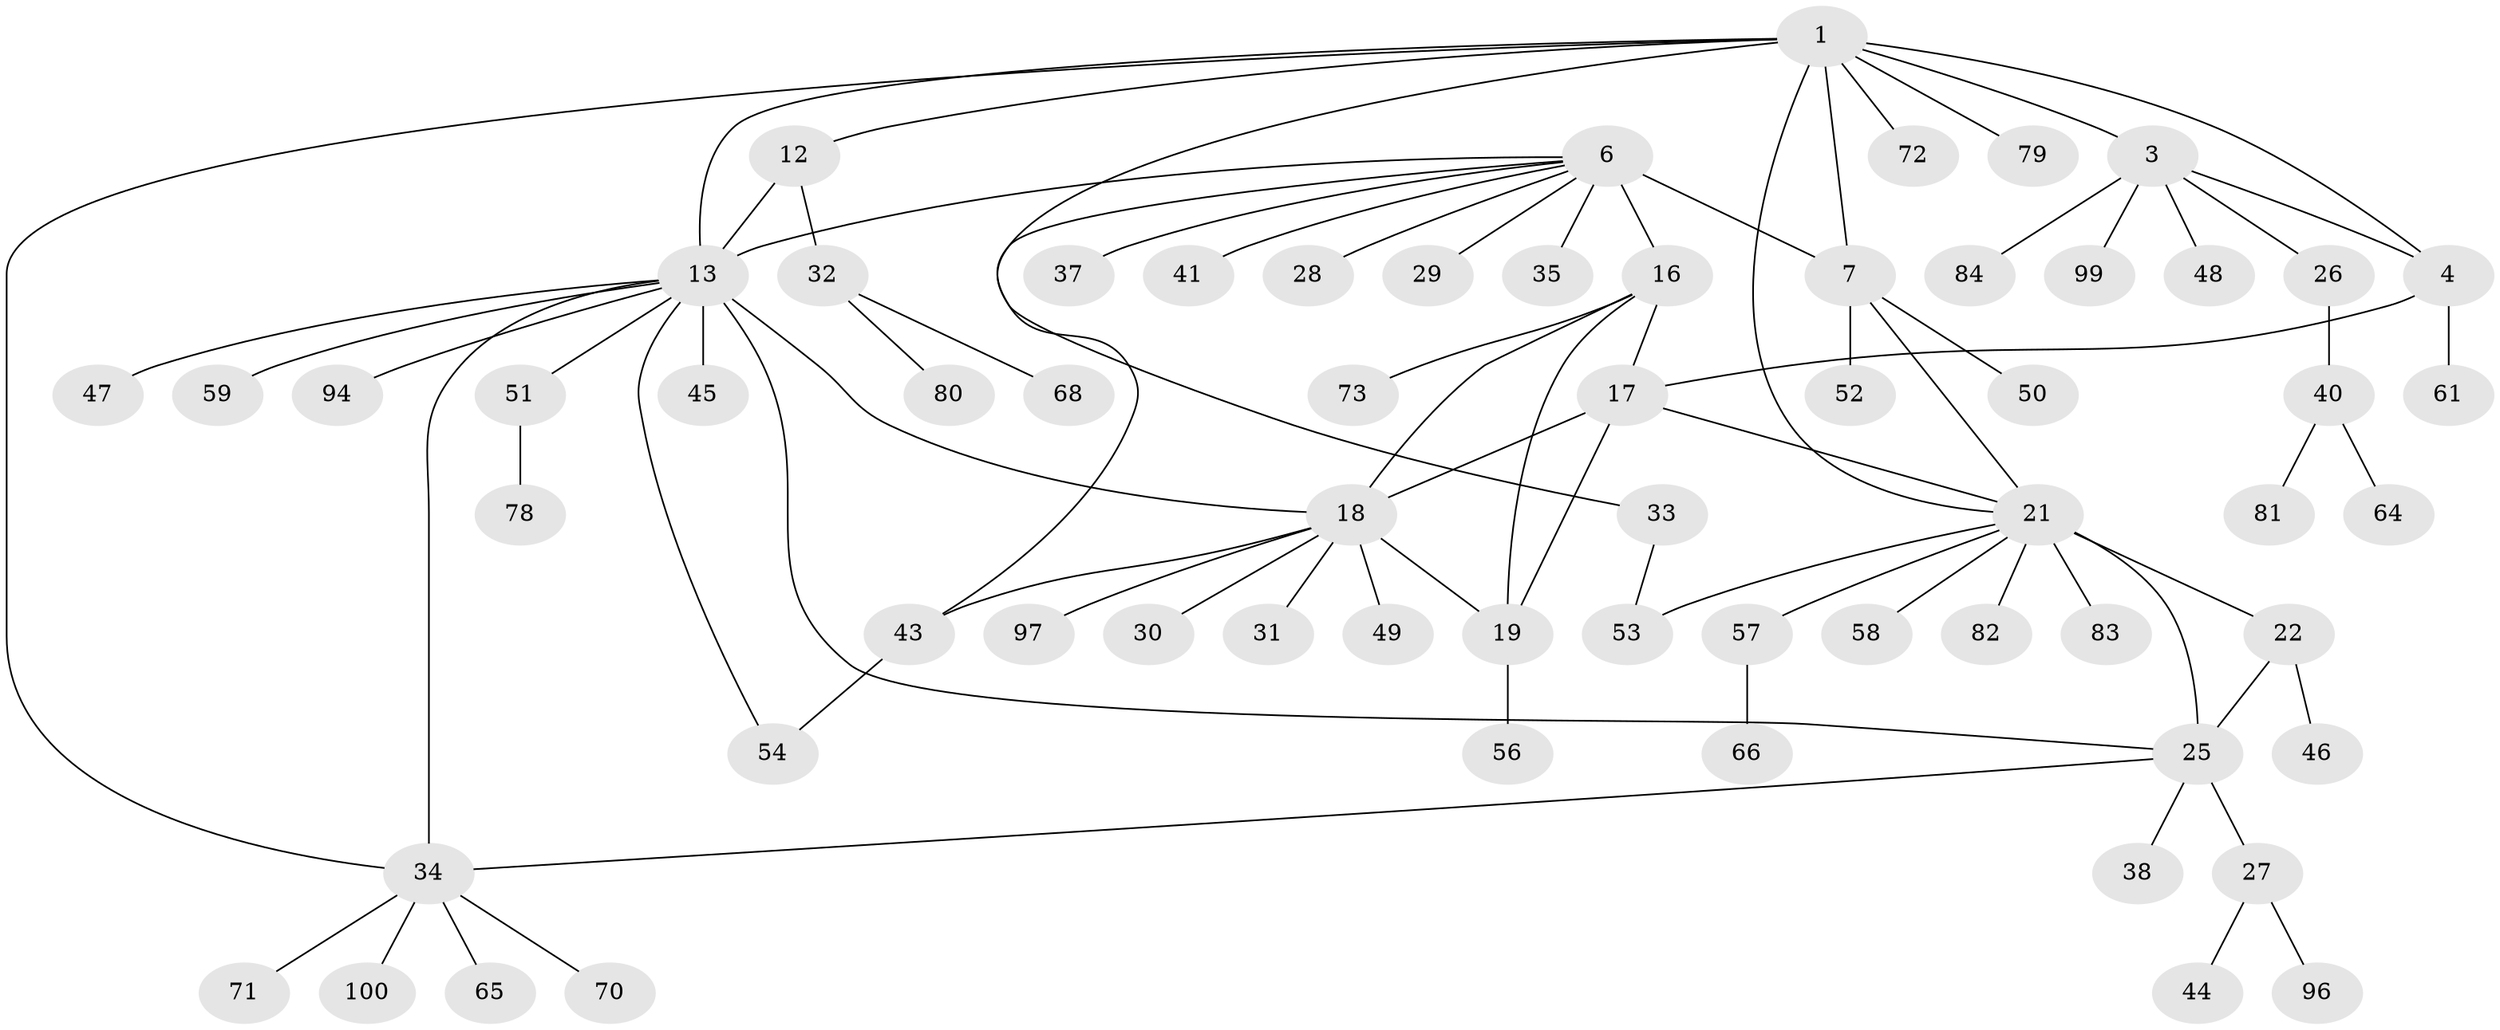 // original degree distribution, {5: 0.03669724770642202, 9: 0.01834862385321101, 8: 0.03669724770642202, 6: 0.05504587155963303, 7: 0.05504587155963303, 10: 0.01834862385321101, 4: 0.03669724770642202, 13: 0.009174311926605505, 2: 0.1559633027522936, 3: 0.03669724770642202, 1: 0.5412844036697247}
// Generated by graph-tools (version 1.1) at 2025/19/03/04/25 18:19:48]
// undirected, 65 vertices, 81 edges
graph export_dot {
graph [start="1"]
  node [color=gray90,style=filled];
  1 [super="+2"];
  3;
  4 [super="+89+86"];
  6 [super="+8+36"];
  7 [super="+74+9"];
  12 [super="+14"];
  13 [super="+15+42"];
  16 [super="+67"];
  17 [super="+20+92+106"];
  18;
  19;
  21 [super="+24+23+104+95"];
  22 [super="+62"];
  25;
  26;
  27;
  28;
  29 [super="+76"];
  30;
  31;
  32;
  33;
  34 [super="+60"];
  35;
  37;
  38;
  40 [super="+103"];
  41;
  43;
  44;
  45 [super="+69"];
  46;
  47;
  48;
  49;
  50;
  51;
  52;
  53 [super="+85"];
  54;
  56;
  57;
  58;
  59;
  61;
  64;
  65;
  66;
  68;
  70;
  71;
  72;
  73;
  78;
  79 [super="+90"];
  80;
  81 [super="+93"];
  82 [super="+108"];
  83;
  84;
  94;
  96;
  97;
  99;
  100;
  1 -- 3 [weight=3];
  1 -- 4 [weight=3];
  1 -- 33;
  1 -- 34;
  1 -- 7;
  1 -- 72;
  1 -- 12 [weight=2];
  1 -- 13 [weight=3];
  1 -- 79;
  1 -- 21;
  3 -- 4;
  3 -- 26;
  3 -- 48;
  3 -- 84;
  3 -- 99;
  4 -- 17;
  4 -- 61;
  6 -- 7 [weight=6];
  6 -- 16;
  6 -- 37;
  6 -- 35;
  6 -- 41;
  6 -- 43;
  6 -- 13;
  6 -- 28;
  6 -- 29;
  7 -- 50;
  7 -- 52;
  7 -- 21;
  12 -- 13 [weight=4];
  12 -- 32;
  13 -- 18;
  13 -- 25;
  13 -- 34 [weight=2];
  13 -- 47;
  13 -- 51;
  13 -- 54;
  13 -- 45;
  13 -- 94;
  13 -- 59;
  16 -- 17 [weight=2];
  16 -- 18;
  16 -- 19;
  16 -- 73;
  17 -- 18 [weight=2];
  17 -- 19 [weight=2];
  17 -- 21;
  18 -- 19;
  18 -- 30;
  18 -- 31;
  18 -- 43;
  18 -- 49;
  18 -- 97;
  19 -- 56;
  21 -- 22 [weight=3];
  21 -- 25 [weight=3];
  21 -- 82;
  21 -- 83;
  21 -- 53;
  21 -- 58;
  21 -- 57;
  22 -- 25;
  22 -- 46;
  25 -- 27;
  25 -- 38;
  25 -- 34;
  26 -- 40;
  27 -- 44;
  27 -- 96;
  32 -- 68;
  32 -- 80;
  33 -- 53;
  34 -- 65;
  34 -- 70;
  34 -- 71;
  34 -- 100;
  40 -- 64;
  40 -- 81;
  43 -- 54;
  51 -- 78;
  57 -- 66;
}
